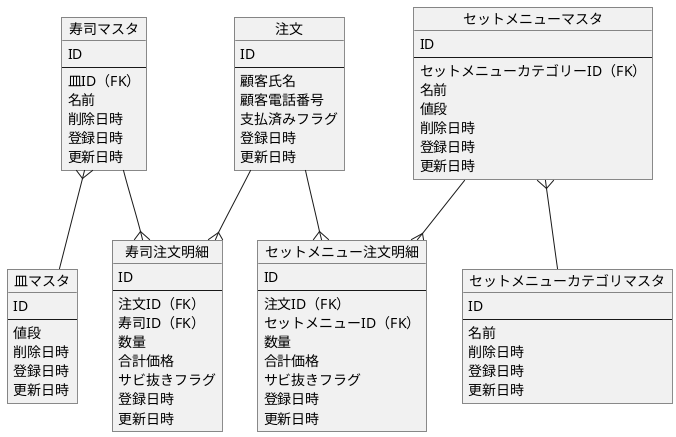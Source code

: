 @startuml
object 寿司マスタ {
    ID
    --
    皿ID（FK）
    名前
    削除日時
    登録日時
    更新日時
}

object 皿マスタ {
    ID
    --
    値段
    削除日時
    登録日時
    更新日時
}

object セットメニューカテゴリマスタ {
    ID
    --
    名前
    削除日時
    登録日時
    更新日時
}

object セットメニューマスタ {
    ID
    --
    セットメニューカテゴリーID（FK）
    名前
    値段
    削除日時
    登録日時
    更新日時
}

object 注文 {
    ID
    --
    顧客氏名
    顧客電話番号
    支払済みフラグ
    登録日時
    更新日時
}

object 寿司注文明細 {
    ID
    --
    注文ID（FK）
    寿司ID（FK）
    数量
    合計価格
    サビ抜きフラグ
    登録日時
    更新日時
}

object セットメニュー注文明細 {
    ID
    --
    注文ID（FK）
    セットメニューID（FK）
    数量
    合計価格
    サビ抜きフラグ
    登録日時
    更新日時
}

寿司マスタ }-- 皿マスタ
セットメニューマスタ }-- セットメニューカテゴリマスタ
注文 --{ 寿司注文明細
注文 --{ セットメニュー注文明細
寿司マスタ --{ 寿司注文明細
セットメニューマスタ --{ セットメニュー注文明細

@enduml
